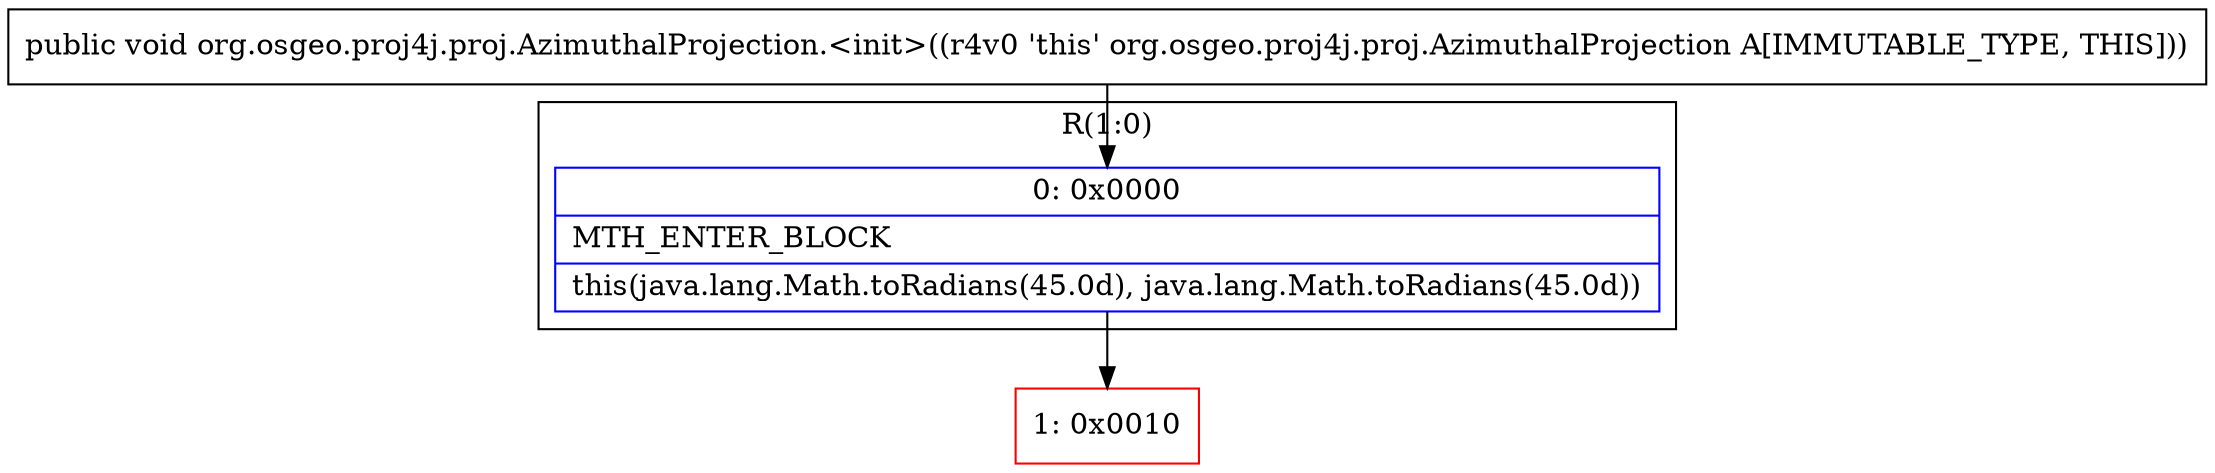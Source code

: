 digraph "CFG fororg.osgeo.proj4j.proj.AzimuthalProjection.\<init\>()V" {
subgraph cluster_Region_1477854476 {
label = "R(1:0)";
node [shape=record,color=blue];
Node_0 [shape=record,label="{0\:\ 0x0000|MTH_ENTER_BLOCK\l|this(java.lang.Math.toRadians(45.0d), java.lang.Math.toRadians(45.0d))\l}"];
}
Node_1 [shape=record,color=red,label="{1\:\ 0x0010}"];
MethodNode[shape=record,label="{public void org.osgeo.proj4j.proj.AzimuthalProjection.\<init\>((r4v0 'this' org.osgeo.proj4j.proj.AzimuthalProjection A[IMMUTABLE_TYPE, THIS])) }"];
MethodNode -> Node_0;
Node_0 -> Node_1;
}

